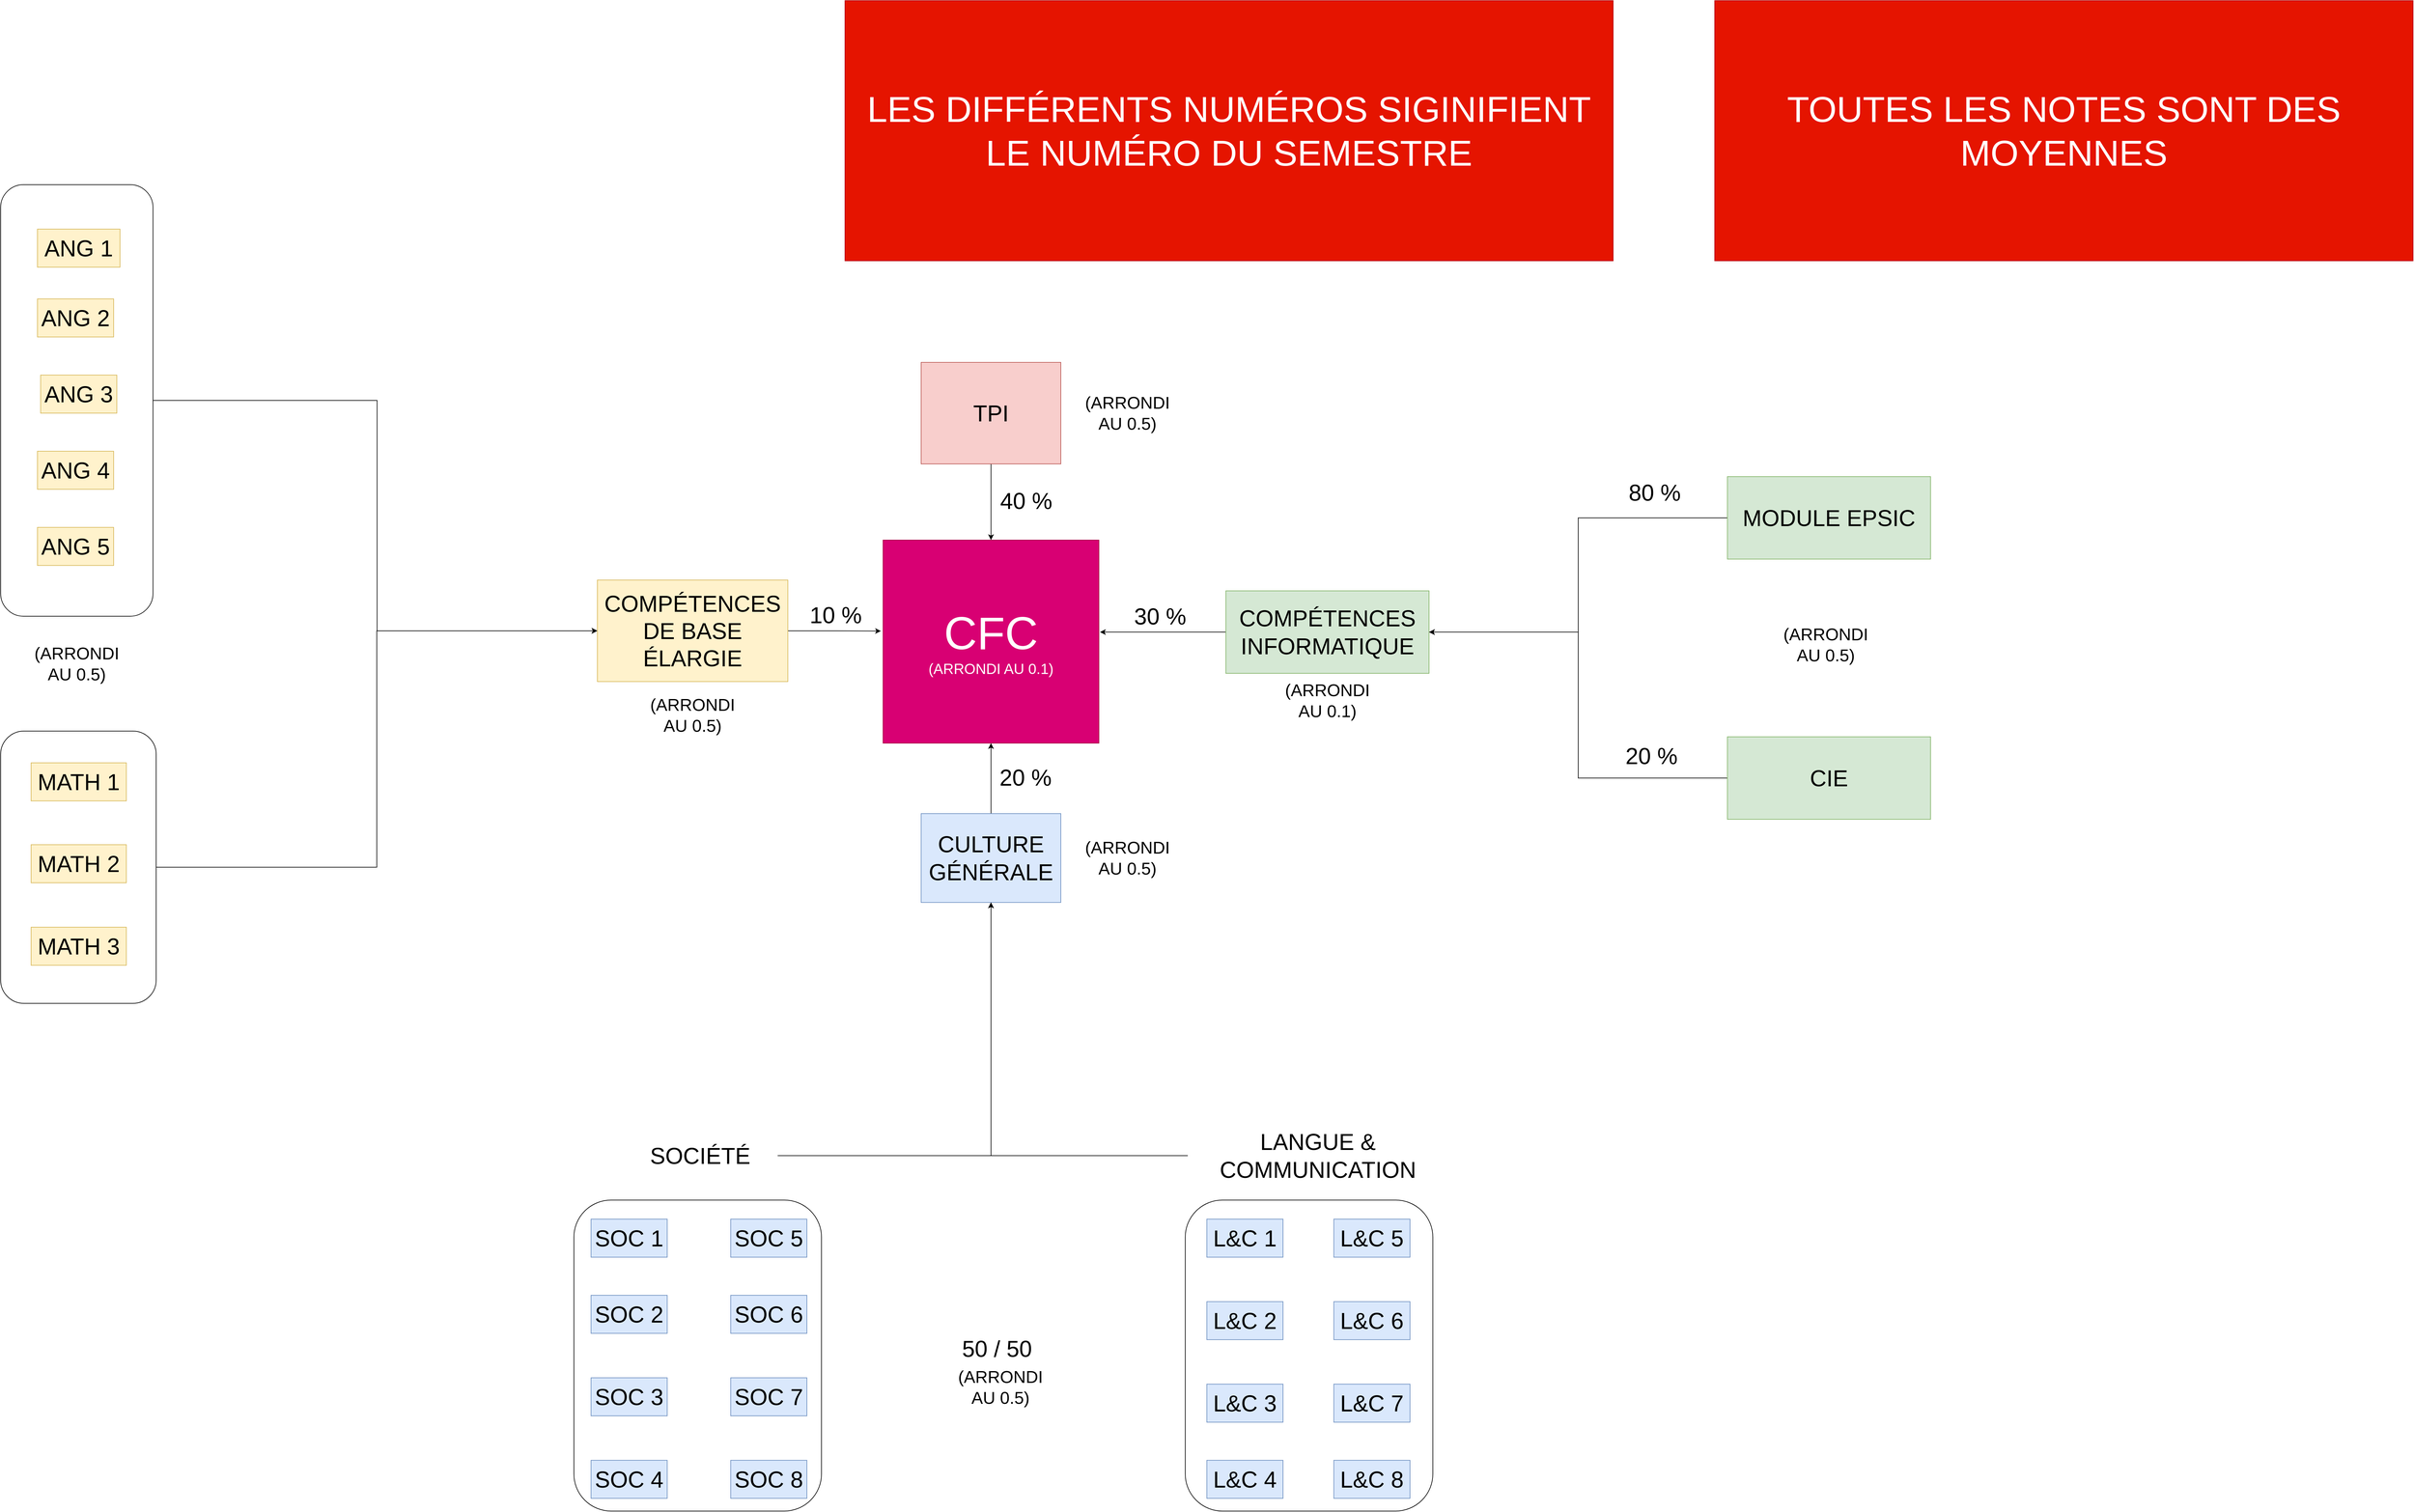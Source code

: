 <mxfile version="15.7.4" type="device"><diagram id="FIDHUxr2Cin0sLAssuM-" name="Page-1"><mxGraphModel dx="3454" dy="1789" grid="1" gridSize="10" guides="1" tooltips="1" connect="1" arrows="1" fold="1" page="1" pageScale="1" pageWidth="4681" pageHeight="3300" math="0" shadow="0"><root><mxCell id="0"/><mxCell id="1" parent="0"/><mxCell id="MH3rOHpotx7dGBzfR95v-5" style="edgeStyle=orthogonalEdgeStyle;rounded=0;orthogonalLoop=1;jettySize=auto;html=1;entryX=0;entryY=0.5;entryDx=0;entryDy=0;" edge="1" parent="1" source="kYSme4_wAf11-7k_wWKs-150" target="kYSme4_wAf11-7k_wWKs-1"><mxGeometry relative="1" as="geometry"/></mxCell><mxCell id="kYSme4_wAf11-7k_wWKs-150" value="" style="rounded=1;whiteSpace=wrap;html=1;fontSize=36;" parent="1" vertex="1"><mxGeometry x="580" y="1311" width="245" height="429" as="geometry"/></mxCell><mxCell id="MH3rOHpotx7dGBzfR95v-4" style="edgeStyle=orthogonalEdgeStyle;rounded=0;orthogonalLoop=1;jettySize=auto;html=1;" edge="1" parent="1" source="kYSme4_wAf11-7k_wWKs-149" target="kYSme4_wAf11-7k_wWKs-1"><mxGeometry relative="1" as="geometry"><mxPoint x="823" y="790" as="sourcePoint"/><mxPoint x="1523" y="1153" as="targetPoint"/><Array as="points"><mxPoint x="1173" y="790"/><mxPoint x="1173" y="1153"/></Array></mxGeometry></mxCell><mxCell id="kYSme4_wAf11-7k_wWKs-149" value="" style="rounded=1;whiteSpace=wrap;html=1;fontSize=36;" parent="1" vertex="1"><mxGeometry x="580" y="450" width="240" height="680" as="geometry"/></mxCell><mxCell id="kYSme4_wAf11-7k_wWKs-144" value="" style="rounded=1;whiteSpace=wrap;html=1;fontSize=36;" parent="1" vertex="1"><mxGeometry x="2446" y="2050" width="390" height="490" as="geometry"/></mxCell><mxCell id="kYSme4_wAf11-7k_wWKs-143" value="" style="rounded=1;whiteSpace=wrap;html=1;fontSize=36;" parent="1" vertex="1"><mxGeometry x="1483" y="2050" width="390" height="490" as="geometry"/></mxCell><mxCell id="jkbrKqqQ0BnkiMlU0aWi-5" value="" style="edgeStyle=orthogonalEdgeStyle;rounded=0;orthogonalLoop=1;jettySize=auto;html=1;" parent="1" edge="1"><mxGeometry relative="1" as="geometry"><mxPoint x="120" y="160" as="targetPoint"/></mxGeometry></mxCell><mxCell id="jkbrKqqQ0BnkiMlU0aWi-7" value="" style="edgeStyle=orthogonalEdgeStyle;rounded=0;orthogonalLoop=1;jettySize=auto;html=1;" parent="1" edge="1"><mxGeometry relative="1" as="geometry"><mxPoint x="345" y="130" as="sourcePoint"/></mxGeometry></mxCell><mxCell id="jkbrKqqQ0BnkiMlU0aWi-22" style="edgeStyle=orthogonalEdgeStyle;rounded=0;orthogonalLoop=1;jettySize=auto;html=1;" parent="1" edge="1"><mxGeometry relative="1" as="geometry"><mxPoint x="570" y="220" as="sourcePoint"/></mxGeometry></mxCell><mxCell id="jkbrKqqQ0BnkiMlU0aWi-23" style="edgeStyle=orthogonalEdgeStyle;rounded=0;orthogonalLoop=1;jettySize=auto;html=1;entryX=0.5;entryY=0;entryDx=0;entryDy=0;" parent="1" edge="1"><mxGeometry relative="1" as="geometry"><mxPoint x="570" y="220" as="sourcePoint"/></mxGeometry></mxCell><mxCell id="jkbrKqqQ0BnkiMlU0aWi-24" style="edgeStyle=orthogonalEdgeStyle;rounded=0;orthogonalLoop=1;jettySize=auto;html=1;entryX=0.65;entryY=0;entryDx=0;entryDy=0;entryPerimeter=0;" parent="1" edge="1"><mxGeometry relative="1" as="geometry"><mxPoint x="570" y="220" as="sourcePoint"/></mxGeometry></mxCell><mxCell id="kYSme4_wAf11-7k_wWKs-28" style="edgeStyle=orthogonalEdgeStyle;rounded=0;orthogonalLoop=1;jettySize=auto;html=1;entryX=-0.01;entryY=0.448;entryDx=0;entryDy=0;entryPerimeter=0;" parent="1" source="kYSme4_wAf11-7k_wWKs-1" target="kYSme4_wAf11-7k_wWKs-5" edge="1"><mxGeometry relative="1" as="geometry"/></mxCell><mxCell id="kYSme4_wAf11-7k_wWKs-41" value="10 %" style="edgeLabel;html=1;align=center;verticalAlign=middle;resizable=0;points=[];fontSize=36;" parent="kYSme4_wAf11-7k_wWKs-28" vertex="1" connectable="0"><mxGeometry x="-0.187" y="5" relative="1" as="geometry"><mxPoint x="15" y="-20" as="offset"/></mxGeometry></mxCell><mxCell id="kYSme4_wAf11-7k_wWKs-1" value="&lt;font style=&quot;font-size: 36px&quot;&gt;COMPÉTENCES DE BASE ÉLARGIE&lt;/font&gt;" style="rounded=0;whiteSpace=wrap;html=1;fillColor=#fff2cc;strokeColor=#d6b656;" parent="1" vertex="1"><mxGeometry x="1520" y="1073" width="300" height="160" as="geometry"/></mxCell><mxCell id="kYSme4_wAf11-7k_wWKs-46" style="edgeStyle=orthogonalEdgeStyle;rounded=0;orthogonalLoop=1;jettySize=auto;html=1;fontSize=36;" parent="1" source="kYSme4_wAf11-7k_wWKs-2" target="kYSme4_wAf11-7k_wWKs-5" edge="1"><mxGeometry relative="1" as="geometry"/></mxCell><mxCell id="kYSme4_wAf11-7k_wWKs-2" value="&lt;font style=&quot;font-size: 36px&quot;&gt;TPI&lt;/font&gt;" style="rounded=0;whiteSpace=wrap;html=1;fillColor=#f8cecc;strokeColor=#b85450;" parent="1" vertex="1"><mxGeometry x="2030" y="730" width="220" height="160" as="geometry"/></mxCell><mxCell id="kYSme4_wAf11-7k_wWKs-29" style="edgeStyle=orthogonalEdgeStyle;rounded=0;orthogonalLoop=1;jettySize=auto;html=1;entryX=1.005;entryY=0.453;entryDx=0;entryDy=0;entryPerimeter=0;" parent="1" source="kYSme4_wAf11-7k_wWKs-3" target="kYSme4_wAf11-7k_wWKs-5" edge="1"><mxGeometry relative="1" as="geometry"/></mxCell><mxCell id="kYSme4_wAf11-7k_wWKs-55" value="30 %" style="edgeLabel;html=1;align=center;verticalAlign=middle;resizable=0;points=[];fontSize=36;" parent="kYSme4_wAf11-7k_wWKs-29" vertex="1" connectable="0"><mxGeometry x="0.184" y="7" relative="1" as="geometry"><mxPoint x="13" y="-32" as="offset"/></mxGeometry></mxCell><mxCell id="kYSme4_wAf11-7k_wWKs-3" value="&lt;font style=&quot;font-size: 36px&quot;&gt;COMPÉTENCES INFORMATIQUE&lt;/font&gt;" style="rounded=0;whiteSpace=wrap;html=1;fillColor=#d5e8d4;strokeColor=#82b366;" parent="1" vertex="1"><mxGeometry x="2510" y="1090" width="320" height="130" as="geometry"/></mxCell><mxCell id="MH3rOHpotx7dGBzfR95v-1" style="edgeStyle=orthogonalEdgeStyle;rounded=0;orthogonalLoop=1;jettySize=auto;html=1;entryX=0.5;entryY=1;entryDx=0;entryDy=0;" edge="1" parent="1" source="kYSme4_wAf11-7k_wWKs-4" target="kYSme4_wAf11-7k_wWKs-5"><mxGeometry relative="1" as="geometry"/></mxCell><mxCell id="kYSme4_wAf11-7k_wWKs-4" value="&lt;span style=&quot;font-size: 36px&quot;&gt;CULTURE GÉNÉRALE&lt;/span&gt;" style="rounded=0;whiteSpace=wrap;html=1;flipH=1;flipV=1;fillColor=#dae8fc;strokeColor=#6c8ebf;" parent="1" vertex="1"><mxGeometry x="2030" y="1441" width="220" height="140" as="geometry"/></mxCell><mxCell id="kYSme4_wAf11-7k_wWKs-5" value="&lt;font&gt;&lt;span style=&quot;font-size: 72px&quot;&gt;CFC&lt;/span&gt;&lt;br&gt;&lt;font style=&quot;font-size: 23px&quot;&gt;(ARRONDI AU 0.1)&lt;/font&gt;&lt;br&gt;&lt;/font&gt;" style="whiteSpace=wrap;html=1;rounded=0;fillColor=#d80073;fontColor=#ffffff;strokeColor=#A50040;" parent="1" vertex="1"><mxGeometry x="1970" y="1010" width="340" height="320" as="geometry"/></mxCell><mxCell id="kYSme4_wAf11-7k_wWKs-11" value="&lt;font face=&quot;helvetica&quot;&gt;&lt;span style=&quot;font-size: 36px&quot;&gt;MATH 2&lt;/span&gt;&lt;/font&gt;" style="rounded=0;whiteSpace=wrap;html=1;fillColor=#fff2cc;strokeColor=#d6b656;" parent="1" vertex="1"><mxGeometry x="628" y="1490" width="150" height="60" as="geometry"/></mxCell><mxCell id="kYSme4_wAf11-7k_wWKs-14" value="&lt;font style=&quot;font-size: 36px&quot;&gt;ANG 2&lt;/font&gt;" style="rounded=0;whiteSpace=wrap;html=1;fillColor=#fff2cc;strokeColor=#d6b656;" parent="1" vertex="1"><mxGeometry x="638" y="630" width="120" height="60" as="geometry"/></mxCell><mxCell id="kYSme4_wAf11-7k_wWKs-15" value="&lt;font style=&quot;font-size: 36px&quot;&gt;ANG 1&lt;/font&gt;" style="rounded=0;whiteSpace=wrap;html=1;fillColor=#fff2cc;strokeColor=#d6b656;" parent="1" vertex="1"><mxGeometry x="638" y="520" width="130" height="60" as="geometry"/></mxCell><mxCell id="kYSme4_wAf11-7k_wWKs-17" value="&lt;font face=&quot;helvetica&quot;&gt;&lt;span style=&quot;font-size: 36px&quot;&gt;ANG 4&lt;/span&gt;&lt;/font&gt;" style="rounded=0;whiteSpace=wrap;html=1;fillColor=#fff2cc;strokeColor=#d6b656;" parent="1" vertex="1"><mxGeometry x="638" y="870" width="120" height="60" as="geometry"/></mxCell><mxCell id="kYSme4_wAf11-7k_wWKs-43" value="&lt;font face=&quot;helvetica&quot;&gt;&lt;span style=&quot;font-size: 36px&quot;&gt;ANG 3&lt;/span&gt;&lt;/font&gt;" style="rounded=0;whiteSpace=wrap;html=1;fillColor=#fff2cc;strokeColor=#d6b656;" parent="1" vertex="1"><mxGeometry x="643" y="750" width="120" height="60" as="geometry"/></mxCell><mxCell id="kYSme4_wAf11-7k_wWKs-44" value="&lt;font face=&quot;helvetica&quot;&gt;&lt;span style=&quot;font-size: 36px&quot;&gt;ANG 5&lt;/span&gt;&lt;/font&gt;" style="rounded=0;whiteSpace=wrap;html=1;fillColor=#fff2cc;strokeColor=#d6b656;" parent="1" vertex="1"><mxGeometry x="638" y="990" width="120" height="60" as="geometry"/></mxCell><mxCell id="kYSme4_wAf11-7k_wWKs-135" style="edgeStyle=orthogonalEdgeStyle;rounded=0;orthogonalLoop=1;jettySize=auto;html=1;entryX=1;entryY=0.5;entryDx=0;entryDy=0;fontSize=36;" parent="1" source="kYSme4_wAf11-7k_wWKs-49" target="kYSme4_wAf11-7k_wWKs-3" edge="1"><mxGeometry relative="1" as="geometry"/></mxCell><mxCell id="kYSme4_wAf11-7k_wWKs-49" value="MODULE EPSIC" style="rounded=0;whiteSpace=wrap;html=1;fontSize=36;fillColor=#d5e8d4;strokeColor=#82b366;" parent="1" vertex="1"><mxGeometry x="3300" y="910" width="320" height="130" as="geometry"/></mxCell><mxCell id="kYSme4_wAf11-7k_wWKs-136" style="edgeStyle=orthogonalEdgeStyle;rounded=0;orthogonalLoop=1;jettySize=auto;html=1;entryX=1;entryY=0.5;entryDx=0;entryDy=0;fontSize=36;" parent="1" source="kYSme4_wAf11-7k_wWKs-50" target="kYSme4_wAf11-7k_wWKs-3" edge="1"><mxGeometry relative="1" as="geometry"/></mxCell><mxCell id="kYSme4_wAf11-7k_wWKs-50" value="CIE" style="rounded=0;whiteSpace=wrap;html=1;fontSize=36;fillColor=#d5e8d4;strokeColor=#82b366;" parent="1" vertex="1"><mxGeometry x="3300" y="1320" width="320" height="130" as="geometry"/></mxCell><mxCell id="kYSme4_wAf11-7k_wWKs-56" value="40 %" style="edgeLabel;html=1;align=center;verticalAlign=middle;resizable=0;points=[];fontSize=36;" parent="1" vertex="1" connectable="0"><mxGeometry x="2289.997" y="1050.0" as="geometry"><mxPoint x="-95" y="-102" as="offset"/></mxGeometry></mxCell><mxCell id="kYSme4_wAf11-7k_wWKs-57" value="20 %" style="edgeLabel;html=1;align=center;verticalAlign=middle;resizable=0;points=[];fontSize=36;" parent="1" vertex="1" connectable="0"><mxGeometry x="2199.997" y="1400.0" as="geometry"><mxPoint x="-6" y="-16" as="offset"/></mxGeometry></mxCell><mxCell id="kYSme4_wAf11-7k_wWKs-58" value="(ARRONDI AU 0.1)" style="text;html=1;strokeColor=none;fillColor=none;align=center;verticalAlign=middle;whiteSpace=wrap;rounded=0;fontSize=27;" parent="1" vertex="1"><mxGeometry x="2595" y="1238" width="150" height="50" as="geometry"/></mxCell><mxCell id="kYSme4_wAf11-7k_wWKs-89" value="SOC 4" style="rounded=0;whiteSpace=wrap;html=1;fontSize=36;fillColor=#dae8fc;strokeColor=#6c8ebf;" parent="1" vertex="1"><mxGeometry x="1510" y="2460" width="120" height="60" as="geometry"/></mxCell><mxCell id="kYSme4_wAf11-7k_wWKs-90" value="SOC 2" style="rounded=0;whiteSpace=wrap;html=1;fontSize=36;fillColor=#dae8fc;strokeColor=#6c8ebf;" parent="1" vertex="1"><mxGeometry x="1510" y="2200" width="120" height="60" as="geometry"/></mxCell><mxCell id="kYSme4_wAf11-7k_wWKs-92" value="SOC 3" style="rounded=0;whiteSpace=wrap;html=1;fontSize=36;fillColor=#dae8fc;strokeColor=#6c8ebf;" parent="1" vertex="1"><mxGeometry x="1510" y="2330" width="120" height="60" as="geometry"/></mxCell><mxCell id="kYSme4_wAf11-7k_wWKs-93" value="SOC 1" style="rounded=0;whiteSpace=wrap;html=1;fontSize=36;fillColor=#dae8fc;strokeColor=#6c8ebf;" parent="1" vertex="1"><mxGeometry x="1510" y="2080" width="120" height="60" as="geometry"/></mxCell><mxCell id="kYSme4_wAf11-7k_wWKs-94" value="SOC 8" style="rounded=0;whiteSpace=wrap;html=1;fontSize=36;fillColor=#dae8fc;strokeColor=#6c8ebf;" parent="1" vertex="1"><mxGeometry x="1730" y="2460" width="120" height="60" as="geometry"/></mxCell><mxCell id="kYSme4_wAf11-7k_wWKs-95" value="SOC 6" style="rounded=0;whiteSpace=wrap;html=1;fontSize=36;fillColor=#dae8fc;strokeColor=#6c8ebf;" parent="1" vertex="1"><mxGeometry x="1730" y="2200" width="120" height="60" as="geometry"/></mxCell><mxCell id="kYSme4_wAf11-7k_wWKs-96" value="SOC 7" style="rounded=0;whiteSpace=wrap;html=1;fontSize=36;fillColor=#dae8fc;strokeColor=#6c8ebf;" parent="1" vertex="1"><mxGeometry x="1730" y="2330" width="120" height="60" as="geometry"/></mxCell><mxCell id="kYSme4_wAf11-7k_wWKs-97" value="SOC 5" style="rounded=0;whiteSpace=wrap;html=1;fontSize=36;fillColor=#dae8fc;strokeColor=#6c8ebf;" parent="1" vertex="1"><mxGeometry x="1730" y="2080" width="120" height="60" as="geometry"/></mxCell><mxCell id="kYSme4_wAf11-7k_wWKs-101" value="L&amp;amp;C 1" style="rounded=0;whiteSpace=wrap;html=1;fontSize=36;fillColor=#dae8fc;strokeColor=#6c8ebf;" parent="1" vertex="1"><mxGeometry x="2480" y="2080" width="120" height="60" as="geometry"/></mxCell><mxCell id="kYSme4_wAf11-7k_wWKs-106" value="L&amp;amp;C 2" style="rounded=0;whiteSpace=wrap;html=1;fontSize=36;fillColor=#dae8fc;strokeColor=#6c8ebf;" parent="1" vertex="1"><mxGeometry x="2480" y="2210" width="120" height="60" as="geometry"/></mxCell><mxCell id="kYSme4_wAf11-7k_wWKs-107" value="L&amp;amp;C 3" style="rounded=0;whiteSpace=wrap;html=1;fontSize=36;fillColor=#dae8fc;strokeColor=#6c8ebf;" parent="1" vertex="1"><mxGeometry x="2480" y="2340" width="120" height="60" as="geometry"/></mxCell><mxCell id="kYSme4_wAf11-7k_wWKs-108" value="L&amp;amp;C 8" style="rounded=0;whiteSpace=wrap;html=1;fontSize=36;fillColor=#dae8fc;strokeColor=#6c8ebf;" parent="1" vertex="1"><mxGeometry x="2680" y="2460" width="120" height="60" as="geometry"/></mxCell><mxCell id="kYSme4_wAf11-7k_wWKs-109" value="L&amp;amp;C 7" style="rounded=0;whiteSpace=wrap;html=1;fontSize=36;fillColor=#dae8fc;strokeColor=#6c8ebf;" parent="1" vertex="1"><mxGeometry x="2680" y="2340" width="120" height="60" as="geometry"/></mxCell><mxCell id="kYSme4_wAf11-7k_wWKs-110" value="L&amp;amp;C 6" style="rounded=0;whiteSpace=wrap;html=1;fontSize=36;fillColor=#dae8fc;strokeColor=#6c8ebf;" parent="1" vertex="1"><mxGeometry x="2680" y="2210" width="120" height="60" as="geometry"/></mxCell><mxCell id="kYSme4_wAf11-7k_wWKs-111" value="L&amp;amp;C 4" style="rounded=0;whiteSpace=wrap;html=1;fontSize=36;fillColor=#dae8fc;strokeColor=#6c8ebf;" parent="1" vertex="1"><mxGeometry x="2480" y="2460" width="120" height="60" as="geometry"/></mxCell><mxCell id="kYSme4_wAf11-7k_wWKs-112" value="L&amp;amp;C 5" style="rounded=0;whiteSpace=wrap;html=1;fontSize=36;fillColor=#dae8fc;strokeColor=#6c8ebf;" parent="1" vertex="1"><mxGeometry x="2680" y="2080" width="120" height="60" as="geometry"/></mxCell><mxCell id="kYSme4_wAf11-7k_wWKs-133" style="edgeStyle=orthogonalEdgeStyle;rounded=0;orthogonalLoop=1;jettySize=auto;html=1;fontSize=36;" parent="1" source="kYSme4_wAf11-7k_wWKs-115" target="kYSme4_wAf11-7k_wWKs-4" edge="1"><mxGeometry relative="1" as="geometry"/></mxCell><mxCell id="kYSme4_wAf11-7k_wWKs-115" value="LANGUE &amp;amp; COMMUNICATION" style="text;html=1;strokeColor=none;fillColor=none;align=center;verticalAlign=middle;whiteSpace=wrap;rounded=0;fontSize=36;" parent="1" vertex="1"><mxGeometry x="2450" y="1910" width="410" height="140" as="geometry"/></mxCell><mxCell id="kYSme4_wAf11-7k_wWKs-121" style="edgeStyle=orthogonalEdgeStyle;rounded=0;orthogonalLoop=1;jettySize=auto;html=1;fontSize=36;" parent="1" source="kYSme4_wAf11-7k_wWKs-116" target="kYSme4_wAf11-7k_wWKs-4" edge="1"><mxGeometry relative="1" as="geometry"/></mxCell><mxCell id="kYSme4_wAf11-7k_wWKs-116" value="SOCIÉTÉ" style="text;html=1;strokeColor=none;fillColor=none;align=center;verticalAlign=middle;whiteSpace=wrap;rounded=0;fontSize=36;" parent="1" vertex="1"><mxGeometry x="1560" y="1965" width="244" height="30" as="geometry"/></mxCell><mxCell id="kYSme4_wAf11-7k_wWKs-141" value="50 / 50" style="edgeLabel;html=1;align=center;verticalAlign=middle;resizable=0;points=[];fontSize=36;" parent="1" vertex="1" connectable="0"><mxGeometry x="2169.997" y="2290.0" as="geometry"><mxPoint x="-21" y="-6" as="offset"/></mxGeometry></mxCell><mxCell id="kYSme4_wAf11-7k_wWKs-145" value="&lt;font face=&quot;helvetica&quot;&gt;&lt;span style=&quot;font-size: 36px&quot;&gt;MATH 3&lt;/span&gt;&lt;/font&gt;" style="rounded=0;whiteSpace=wrap;html=1;fillColor=#fff2cc;strokeColor=#d6b656;" parent="1" vertex="1"><mxGeometry x="628" y="1620" width="150" height="60" as="geometry"/></mxCell><mxCell id="kYSme4_wAf11-7k_wWKs-146" value="&lt;font face=&quot;helvetica&quot;&gt;&lt;span style=&quot;font-size: 36px&quot;&gt;MATH 1&lt;/span&gt;&lt;/font&gt;" style="rounded=0;whiteSpace=wrap;html=1;fillColor=#fff2cc;strokeColor=#d6b656;" parent="1" vertex="1"><mxGeometry x="628" y="1361" width="150" height="60" as="geometry"/></mxCell><mxCell id="kYSme4_wAf11-7k_wWKs-154" value="TOUTES LES NOTES SONT DES MOYENNES" style="text;html=1;strokeColor=#B20000;fillColor=#e51400;align=center;verticalAlign=middle;whiteSpace=wrap;rounded=0;fontSize=57;fontColor=#ffffff;" parent="1" vertex="1"><mxGeometry x="3280" y="160" width="1100" height="410" as="geometry"/></mxCell><mxCell id="kYSme4_wAf11-7k_wWKs-155" value="LES DIFFÉRENTS NUMÉROS SIGINIFIENT LE NUMÉRO DU SEMESTRE" style="text;html=1;strokeColor=#B20000;fillColor=#e51400;align=center;verticalAlign=middle;whiteSpace=wrap;rounded=0;fontSize=57;fontColor=#ffffff;" parent="1" vertex="1"><mxGeometry x="1910" y="160" width="1210" height="410" as="geometry"/></mxCell><mxCell id="MH3rOHpotx7dGBzfR95v-2" value="80 %" style="edgeLabel;html=1;align=center;verticalAlign=middle;resizable=0;points=[];fontSize=36;" vertex="1" connectable="0" parent="1"><mxGeometry x="3180.003" y="930" as="geometry"><mxPoint x="5" y="5" as="offset"/></mxGeometry></mxCell><mxCell id="MH3rOHpotx7dGBzfR95v-3" value="20 %" style="edgeLabel;html=1;align=center;verticalAlign=middle;resizable=0;points=[];fontSize=36;" vertex="1" connectable="0" parent="1"><mxGeometry x="3180.003" y="1350" as="geometry"/></mxCell><mxCell id="MH3rOHpotx7dGBzfR95v-6" value="(ARRONDI AU 0.5)" style="text;html=1;strokeColor=none;fillColor=none;align=center;verticalAlign=middle;whiteSpace=wrap;rounded=0;fontSize=27;" vertex="1" parent="1"><mxGeometry x="625" y="1180" width="150" height="50" as="geometry"/></mxCell><mxCell id="MH3rOHpotx7dGBzfR95v-7" value="(ARRONDI AU 0.5)" style="text;html=1;strokeColor=none;fillColor=none;align=center;verticalAlign=middle;whiteSpace=wrap;rounded=0;fontSize=27;" vertex="1" parent="1"><mxGeometry x="2080" y="2320" width="150" height="50" as="geometry"/></mxCell><mxCell id="MH3rOHpotx7dGBzfR95v-8" value="(ARRONDI AU 0.5)" style="text;html=1;strokeColor=none;fillColor=none;align=center;verticalAlign=middle;whiteSpace=wrap;rounded=0;fontSize=27;" vertex="1" parent="1"><mxGeometry x="3380" y="1150" width="150" height="50" as="geometry"/></mxCell><mxCell id="MH3rOHpotx7dGBzfR95v-9" value="(ARRONDI AU 0.5)" style="text;html=1;strokeColor=none;fillColor=none;align=center;verticalAlign=middle;whiteSpace=wrap;rounded=0;fontSize=27;" vertex="1" parent="1"><mxGeometry x="2280" y="785" width="150" height="50" as="geometry"/></mxCell><mxCell id="MH3rOHpotx7dGBzfR95v-10" value="(ARRONDI AU 0.5)" style="text;html=1;strokeColor=none;fillColor=none;align=center;verticalAlign=middle;whiteSpace=wrap;rounded=0;fontSize=27;" vertex="1" parent="1"><mxGeometry x="1595" y="1261" width="150" height="50" as="geometry"/></mxCell><mxCell id="MH3rOHpotx7dGBzfR95v-11" value="(ARRONDI AU 0.5)" style="text;html=1;strokeColor=none;fillColor=none;align=center;verticalAlign=middle;whiteSpace=wrap;rounded=0;fontSize=27;" vertex="1" parent="1"><mxGeometry x="2280" y="1486" width="150" height="50" as="geometry"/></mxCell></root></mxGraphModel></diagram></mxfile>